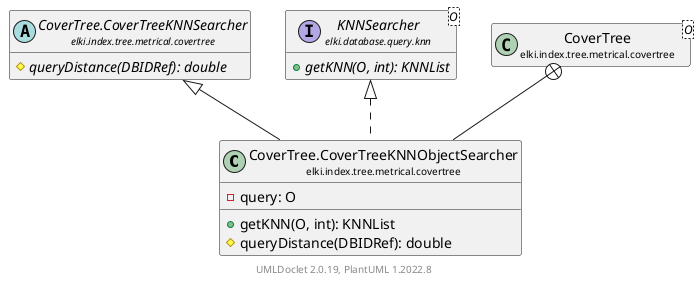 @startuml
    remove .*\.(Instance|Par|Parameterizer|Factory)$
    set namespaceSeparator none
    hide empty fields
    hide empty methods

    class "<size:14>CoverTree.CoverTreeKNNObjectSearcher\n<size:10>elki.index.tree.metrical.covertree" as elki.index.tree.metrical.covertree.CoverTree.CoverTreeKNNObjectSearcher [[CoverTree.CoverTreeKNNObjectSearcher.html]] {
        -query: O
        +getKNN(O, int): KNNList
        #queryDistance(DBIDRef): double
    }

    abstract class "<size:14>CoverTree.CoverTreeKNNSearcher\n<size:10>elki.index.tree.metrical.covertree" as elki.index.tree.metrical.covertree.CoverTree.CoverTreeKNNSearcher [[CoverTree.CoverTreeKNNSearcher.html]] {
        {abstract} #queryDistance(DBIDRef): double
    }
    interface "<size:14>KNNSearcher\n<size:10>elki.database.query.knn" as elki.database.query.knn.KNNSearcher<O> [[../../../../database/query/knn/KNNSearcher.html]] {
        {abstract} +getKNN(O, int): KNNList
    }
    class "<size:14>CoverTree\n<size:10>elki.index.tree.metrical.covertree" as elki.index.tree.metrical.covertree.CoverTree<O> [[CoverTree.html]]

    elki.index.tree.metrical.covertree.CoverTree.CoverTreeKNNSearcher <|-- elki.index.tree.metrical.covertree.CoverTree.CoverTreeKNNObjectSearcher
    elki.database.query.knn.KNNSearcher <|.. elki.index.tree.metrical.covertree.CoverTree.CoverTreeKNNObjectSearcher
    elki.index.tree.metrical.covertree.CoverTree +-- elki.index.tree.metrical.covertree.CoverTree.CoverTreeKNNObjectSearcher

    center footer UMLDoclet 2.0.19, PlantUML 1.2022.8
@enduml
